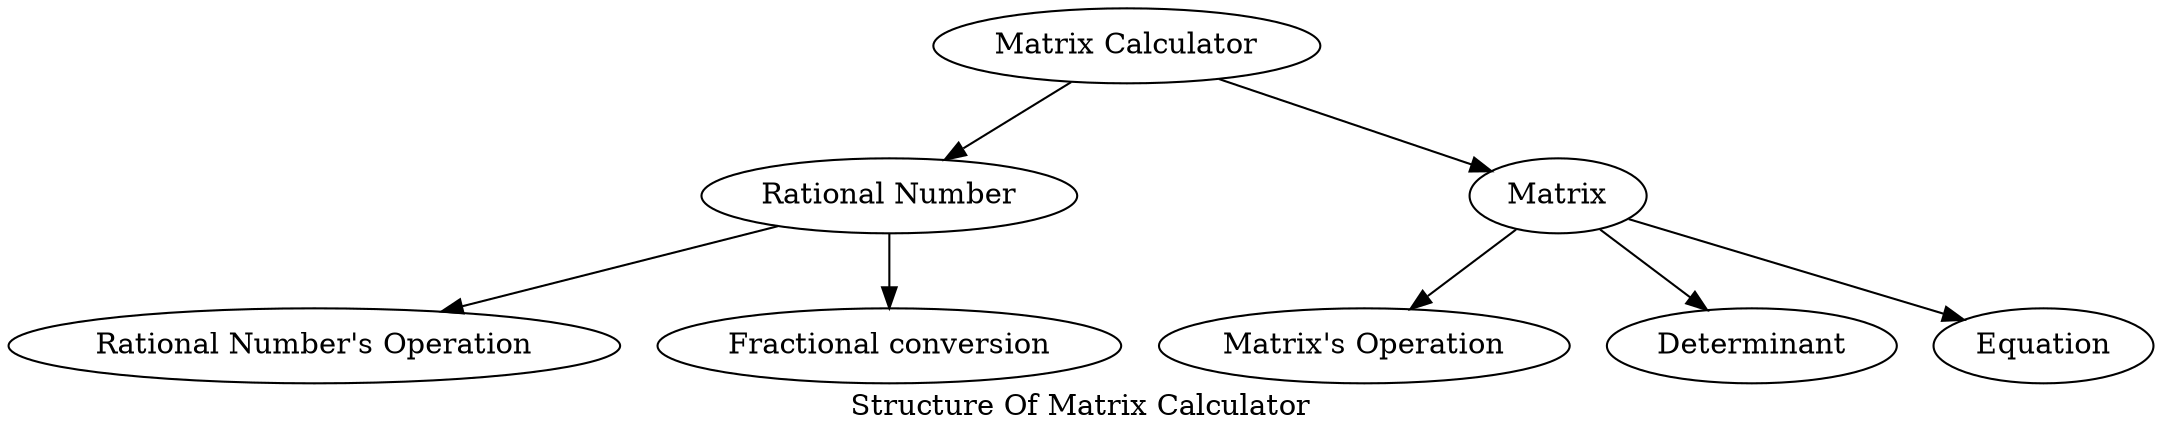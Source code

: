 digraph pic1 {
	label="Structure Of Matrix Calculator"
	main[label="Matrix Calculator"]
	number[label="Rational Number"]
	matrix[label="Matrix"]
	
	main -> number
	main -> matrix
	
	
	noperation[label="Rational Number's Operation"]
	faction[label="Fractional conversion"]
	
	number ->  noperation
	number -> faction

	
	moperation[label="Matrix's Operation"]
	determinant[label="Determinant"]
	equation[label="Equation"]

	matrix -> moperation
	matrix -> determinant
	matrix -> equation
}
